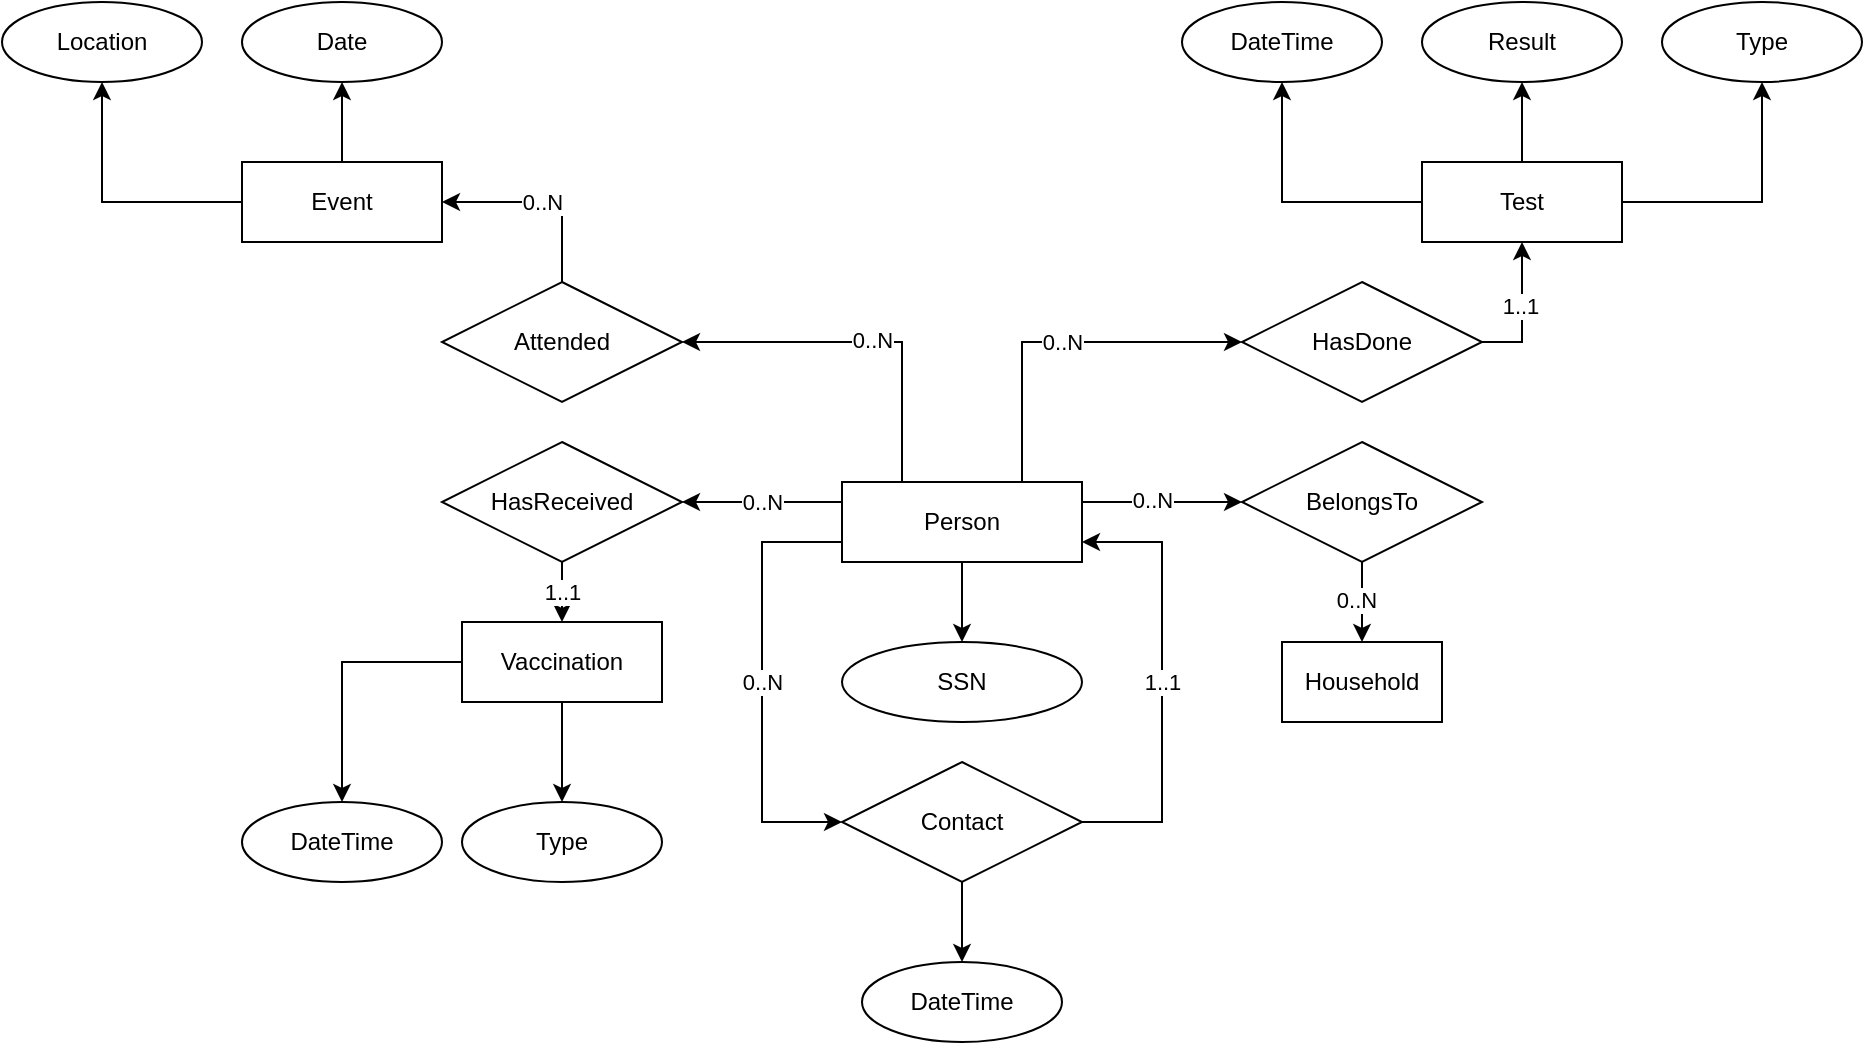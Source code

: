 <mxfile version="15.6.2" type="device"><diagram id="OpbUo5pfqkZCqq_F7quM" name="Page-1"><mxGraphModel dx="2253" dy="1879" grid="1" gridSize="10" guides="1" tooltips="1" connect="1" arrows="1" fold="1" page="1" pageScale="1" pageWidth="827" pageHeight="1169" math="0" shadow="0"><root><mxCell id="0"/><mxCell id="1" parent="0"/><mxCell id="erUM6YiBviVzH-RolDTw-17" value="0..N" style="edgeStyle=orthogonalEdgeStyle;rounded=0;orthogonalLoop=1;jettySize=auto;html=1;exitX=0;exitY=0.75;exitDx=0;exitDy=0;entryX=0;entryY=0.5;entryDx=0;entryDy=0;" parent="1" source="erUM6YiBviVzH-RolDTw-14" target="erUM6YiBviVzH-RolDTw-16" edge="1"><mxGeometry relative="1" as="geometry"><Array as="points"><mxPoint x="240" y="150"/><mxPoint x="240" y="290"/></Array></mxGeometry></mxCell><mxCell id="erUM6YiBviVzH-RolDTw-20" style="edgeStyle=orthogonalEdgeStyle;rounded=0;orthogonalLoop=1;jettySize=auto;html=1;exitX=1;exitY=0.25;exitDx=0;exitDy=0;entryX=0;entryY=0.5;entryDx=0;entryDy=0;" parent="1" source="erUM6YiBviVzH-RolDTw-14" target="erUM6YiBviVzH-RolDTw-19" edge="1"><mxGeometry relative="1" as="geometry"/></mxCell><mxCell id="erUM6YiBviVzH-RolDTw-21" value="0..N" style="edgeLabel;html=1;align=center;verticalAlign=middle;resizable=0;points=[];" parent="erUM6YiBviVzH-RolDTw-20" vertex="1" connectable="0"><mxGeometry x="-0.136" y="1" relative="1" as="geometry"><mxPoint as="offset"/></mxGeometry></mxCell><mxCell id="erUM6YiBviVzH-RolDTw-45" value="0..N" style="edgeStyle=orthogonalEdgeStyle;rounded=0;orthogonalLoop=1;jettySize=auto;html=1;exitX=0;exitY=0.25;exitDx=0;exitDy=0;" parent="1" source="erUM6YiBviVzH-RolDTw-14" target="erUM6YiBviVzH-RolDTw-40" edge="1"><mxGeometry relative="1" as="geometry"/></mxCell><mxCell id="erUM6YiBviVzH-RolDTw-57" value="0..N" style="edgeStyle=orthogonalEdgeStyle;rounded=0;orthogonalLoop=1;jettySize=auto;html=1;entryX=0;entryY=0.5;entryDx=0;entryDy=0;exitX=0.75;exitY=0;exitDx=0;exitDy=0;" parent="1" source="erUM6YiBviVzH-RolDTw-14" target="erUM6YiBviVzH-RolDTw-56" edge="1"><mxGeometry relative="1" as="geometry"/></mxCell><mxCell id="erUM6YiBviVzH-RolDTw-67" style="edgeStyle=orthogonalEdgeStyle;rounded=0;orthogonalLoop=1;jettySize=auto;html=1;exitX=0.25;exitY=0;exitDx=0;exitDy=0;entryX=1;entryY=0.5;entryDx=0;entryDy=0;" parent="1" source="erUM6YiBviVzH-RolDTw-14" target="erUM6YiBviVzH-RolDTw-66" edge="1"><mxGeometry relative="1" as="geometry"/></mxCell><mxCell id="dqTXx0jMHdqavKnKaIYp-3" value="0..N" style="edgeLabel;html=1;align=center;verticalAlign=middle;resizable=0;points=[];" parent="erUM6YiBviVzH-RolDTw-67" vertex="1" connectable="0"><mxGeometry x="-0.053" y="-1" relative="1" as="geometry"><mxPoint as="offset"/></mxGeometry></mxCell><mxCell id="dqTXx0jMHdqavKnKaIYp-2" style="edgeStyle=orthogonalEdgeStyle;rounded=0;orthogonalLoop=1;jettySize=auto;html=1;" parent="1" source="erUM6YiBviVzH-RolDTw-14" target="dqTXx0jMHdqavKnKaIYp-1" edge="1"><mxGeometry relative="1" as="geometry"/></mxCell><mxCell id="erUM6YiBviVzH-RolDTw-14" value="Person" style="whiteSpace=wrap;html=1;align=center;" parent="1" vertex="1"><mxGeometry x="280" y="120" width="120" height="40" as="geometry"/></mxCell><mxCell id="erUM6YiBviVzH-RolDTw-15" value="Household" style="whiteSpace=wrap;html=1;align=center;" parent="1" vertex="1"><mxGeometry x="500" y="200" width="80" height="40" as="geometry"/></mxCell><mxCell id="erUM6YiBviVzH-RolDTw-18" value="1..1" style="edgeStyle=orthogonalEdgeStyle;rounded=0;orthogonalLoop=1;jettySize=auto;html=1;exitX=1;exitY=0.5;exitDx=0;exitDy=0;entryX=1;entryY=0.75;entryDx=0;entryDy=0;" parent="1" source="erUM6YiBviVzH-RolDTw-16" target="erUM6YiBviVzH-RolDTw-14" edge="1"><mxGeometry relative="1" as="geometry"><Array as="points"><mxPoint x="440" y="290"/><mxPoint x="440" y="150"/></Array></mxGeometry></mxCell><mxCell id="dqTXx0jMHdqavKnKaIYp-4" style="edgeStyle=orthogonalEdgeStyle;rounded=0;orthogonalLoop=1;jettySize=auto;html=1;exitX=0.5;exitY=1;exitDx=0;exitDy=0;entryX=0.5;entryY=0;entryDx=0;entryDy=0;" parent="1" source="erUM6YiBviVzH-RolDTw-16" target="erUM6YiBviVzH-RolDTw-32" edge="1"><mxGeometry relative="1" as="geometry"/></mxCell><mxCell id="erUM6YiBviVzH-RolDTw-16" value="Contact" style="shape=rhombus;perimeter=rhombusPerimeter;whiteSpace=wrap;html=1;align=center;" parent="1" vertex="1"><mxGeometry x="280" y="260" width="120" height="60" as="geometry"/></mxCell><mxCell id="erUM6YiBviVzH-RolDTw-22" style="edgeStyle=orthogonalEdgeStyle;rounded=0;orthogonalLoop=1;jettySize=auto;html=1;exitX=0.5;exitY=1;exitDx=0;exitDy=0;entryX=0.5;entryY=0;entryDx=0;entryDy=0;" parent="1" source="erUM6YiBviVzH-RolDTw-19" target="erUM6YiBviVzH-RolDTw-15" edge="1"><mxGeometry relative="1" as="geometry"/></mxCell><mxCell id="erUM6YiBviVzH-RolDTw-23" value="0..N" style="edgeLabel;html=1;align=center;verticalAlign=middle;resizable=0;points=[];" parent="erUM6YiBviVzH-RolDTw-22" vertex="1" connectable="0"><mxGeometry x="-0.075" y="-3" relative="1" as="geometry"><mxPoint as="offset"/></mxGeometry></mxCell><mxCell id="erUM6YiBviVzH-RolDTw-19" value="BelongsTo" style="shape=rhombus;perimeter=rhombusPerimeter;whiteSpace=wrap;html=1;align=center;" parent="1" vertex="1"><mxGeometry x="480" y="100" width="120" height="60" as="geometry"/></mxCell><mxCell id="erUM6YiBviVzH-RolDTw-38" style="edgeStyle=orthogonalEdgeStyle;rounded=0;orthogonalLoop=1;jettySize=auto;html=1;exitX=0;exitY=0.5;exitDx=0;exitDy=0;entryX=0.5;entryY=0;entryDx=0;entryDy=0;" parent="1" source="erUM6YiBviVzH-RolDTw-30" target="erUM6YiBviVzH-RolDTw-36" edge="1"><mxGeometry relative="1" as="geometry"/></mxCell><mxCell id="erUM6YiBviVzH-RolDTw-39" style="edgeStyle=orthogonalEdgeStyle;rounded=0;orthogonalLoop=1;jettySize=auto;html=1;exitX=0.5;exitY=1;exitDx=0;exitDy=0;entryX=0.5;entryY=0;entryDx=0;entryDy=0;" parent="1" source="erUM6YiBviVzH-RolDTw-30" target="erUM6YiBviVzH-RolDTw-37" edge="1"><mxGeometry relative="1" as="geometry"/></mxCell><mxCell id="erUM6YiBviVzH-RolDTw-30" value="Vaccination" style="whiteSpace=wrap;html=1;align=center;" parent="1" vertex="1"><mxGeometry x="90" y="190" width="100" height="40" as="geometry"/></mxCell><mxCell id="erUM6YiBviVzH-RolDTw-32" value="DateTime" style="ellipse;whiteSpace=wrap;html=1;align=center;strokeColor=default;" parent="1" vertex="1"><mxGeometry x="290" y="360" width="100" height="40" as="geometry"/></mxCell><mxCell id="erUM6YiBviVzH-RolDTw-36" value="DateTime" style="ellipse;whiteSpace=wrap;html=1;align=center;strokeColor=default;" parent="1" vertex="1"><mxGeometry x="-20" y="280" width="100" height="40" as="geometry"/></mxCell><mxCell id="erUM6YiBviVzH-RolDTw-37" value="Type" style="ellipse;whiteSpace=wrap;html=1;align=center;strokeColor=default;" parent="1" vertex="1"><mxGeometry x="90" y="280" width="100" height="40" as="geometry"/></mxCell><mxCell id="erUM6YiBviVzH-RolDTw-44" value="1..1" style="edgeStyle=orthogonalEdgeStyle;rounded=0;orthogonalLoop=1;jettySize=auto;html=1;entryX=0.5;entryY=0;entryDx=0;entryDy=0;" parent="1" source="erUM6YiBviVzH-RolDTw-40" target="erUM6YiBviVzH-RolDTw-30" edge="1"><mxGeometry relative="1" as="geometry"/></mxCell><mxCell id="erUM6YiBviVzH-RolDTw-40" value="HasReceived" style="shape=rhombus;perimeter=rhombusPerimeter;whiteSpace=wrap;html=1;align=center;strokeColor=default;" parent="1" vertex="1"><mxGeometry x="80" y="100" width="120" height="60" as="geometry"/></mxCell><mxCell id="erUM6YiBviVzH-RolDTw-52" style="edgeStyle=orthogonalEdgeStyle;rounded=0;orthogonalLoop=1;jettySize=auto;html=1;entryX=0.5;entryY=1;entryDx=0;entryDy=0;" parent="1" source="erUM6YiBviVzH-RolDTw-49" target="erUM6YiBviVzH-RolDTw-51" edge="1"><mxGeometry relative="1" as="geometry"/></mxCell><mxCell id="erUM6YiBviVzH-RolDTw-53" style="edgeStyle=orthogonalEdgeStyle;rounded=0;orthogonalLoop=1;jettySize=auto;html=1;entryX=0.5;entryY=1;entryDx=0;entryDy=0;" parent="1" source="erUM6YiBviVzH-RolDTw-49" target="erUM6YiBviVzH-RolDTw-50" edge="1"><mxGeometry relative="1" as="geometry"/></mxCell><mxCell id="erUM6YiBviVzH-RolDTw-55" style="edgeStyle=orthogonalEdgeStyle;rounded=0;orthogonalLoop=1;jettySize=auto;html=1;entryX=0.5;entryY=1;entryDx=0;entryDy=0;" parent="1" source="erUM6YiBviVzH-RolDTw-49" target="erUM6YiBviVzH-RolDTw-54" edge="1"><mxGeometry relative="1" as="geometry"><mxPoint x="620" y="-220" as="targetPoint"/></mxGeometry></mxCell><mxCell id="erUM6YiBviVzH-RolDTw-49" value="Test" style="whiteSpace=wrap;html=1;align=center;" parent="1" vertex="1"><mxGeometry x="570" y="-40" width="100" height="40" as="geometry"/></mxCell><mxCell id="erUM6YiBviVzH-RolDTw-50" value="DateTime" style="ellipse;whiteSpace=wrap;html=1;align=center;strokeColor=default;" parent="1" vertex="1"><mxGeometry x="450" y="-120" width="100" height="40" as="geometry"/></mxCell><mxCell id="erUM6YiBviVzH-RolDTw-51" value="Type" style="ellipse;whiteSpace=wrap;html=1;align=center;strokeColor=default;" parent="1" vertex="1"><mxGeometry x="690" y="-120" width="100" height="40" as="geometry"/></mxCell><mxCell id="erUM6YiBviVzH-RolDTw-54" value="Result" style="ellipse;whiteSpace=wrap;html=1;align=center;strokeColor=default;" parent="1" vertex="1"><mxGeometry x="570" y="-120" width="100" height="40" as="geometry"/></mxCell><mxCell id="erUM6YiBviVzH-RolDTw-58" style="edgeStyle=orthogonalEdgeStyle;rounded=0;orthogonalLoop=1;jettySize=auto;html=1;exitX=1;exitY=0.5;exitDx=0;exitDy=0;" parent="1" source="erUM6YiBviVzH-RolDTw-56" target="erUM6YiBviVzH-RolDTw-49" edge="1"><mxGeometry relative="1" as="geometry"/></mxCell><mxCell id="erUM6YiBviVzH-RolDTw-59" value="1..1" style="edgeLabel;html=1;align=center;verticalAlign=middle;resizable=0;points=[];" parent="erUM6YiBviVzH-RolDTw-58" vertex="1" connectable="0"><mxGeometry x="0.083" y="1" relative="1" as="geometry"><mxPoint as="offset"/></mxGeometry></mxCell><mxCell id="erUM6YiBviVzH-RolDTw-56" value="HasDone" style="shape=rhombus;perimeter=rhombusPerimeter;whiteSpace=wrap;html=1;align=center;strokeColor=default;" parent="1" vertex="1"><mxGeometry x="480" y="20" width="120" height="60" as="geometry"/></mxCell><mxCell id="erUM6YiBviVzH-RolDTw-64" style="edgeStyle=orthogonalEdgeStyle;rounded=0;orthogonalLoop=1;jettySize=auto;html=1;exitX=0;exitY=0.5;exitDx=0;exitDy=0;entryX=0.5;entryY=1;entryDx=0;entryDy=0;" parent="1" source="erUM6YiBviVzH-RolDTw-60" target="erUM6YiBviVzH-RolDTw-61" edge="1"><mxGeometry relative="1" as="geometry"/></mxCell><mxCell id="erUM6YiBviVzH-RolDTw-65" style="edgeStyle=orthogonalEdgeStyle;rounded=0;orthogonalLoop=1;jettySize=auto;html=1;entryX=0.5;entryY=1;entryDx=0;entryDy=0;" parent="1" source="erUM6YiBviVzH-RolDTw-60" target="erUM6YiBviVzH-RolDTw-62" edge="1"><mxGeometry relative="1" as="geometry"/></mxCell><mxCell id="erUM6YiBviVzH-RolDTw-60" value="Event" style="whiteSpace=wrap;html=1;align=center;strokeColor=default;" parent="1" vertex="1"><mxGeometry x="-20" y="-40" width="100" height="40" as="geometry"/></mxCell><mxCell id="erUM6YiBviVzH-RolDTw-61" value="Location" style="ellipse;whiteSpace=wrap;html=1;align=center;strokeColor=default;" parent="1" vertex="1"><mxGeometry x="-140" y="-120" width="100" height="40" as="geometry"/></mxCell><mxCell id="erUM6YiBviVzH-RolDTw-62" value="Date" style="ellipse;whiteSpace=wrap;html=1;align=center;strokeColor=default;" parent="1" vertex="1"><mxGeometry x="-20" y="-120" width="100" height="40" as="geometry"/></mxCell><mxCell id="erUM6YiBviVzH-RolDTw-68" value="0..N" style="edgeStyle=orthogonalEdgeStyle;rounded=0;orthogonalLoop=1;jettySize=auto;html=1;entryX=1;entryY=0.5;entryDx=0;entryDy=0;" parent="1" source="erUM6YiBviVzH-RolDTw-66" target="erUM6YiBviVzH-RolDTw-60" edge="1"><mxGeometry relative="1" as="geometry"/></mxCell><mxCell id="erUM6YiBviVzH-RolDTw-66" value="Attended" style="shape=rhombus;perimeter=rhombusPerimeter;whiteSpace=wrap;html=1;align=center;strokeColor=default;" parent="1" vertex="1"><mxGeometry x="80" y="20" width="120" height="60" as="geometry"/></mxCell><mxCell id="dqTXx0jMHdqavKnKaIYp-1" value="SSN" style="ellipse;whiteSpace=wrap;html=1;align=center;strokeColor=default;" parent="1" vertex="1"><mxGeometry x="280" y="200" width="120" height="40" as="geometry"/></mxCell></root></mxGraphModel></diagram></mxfile>